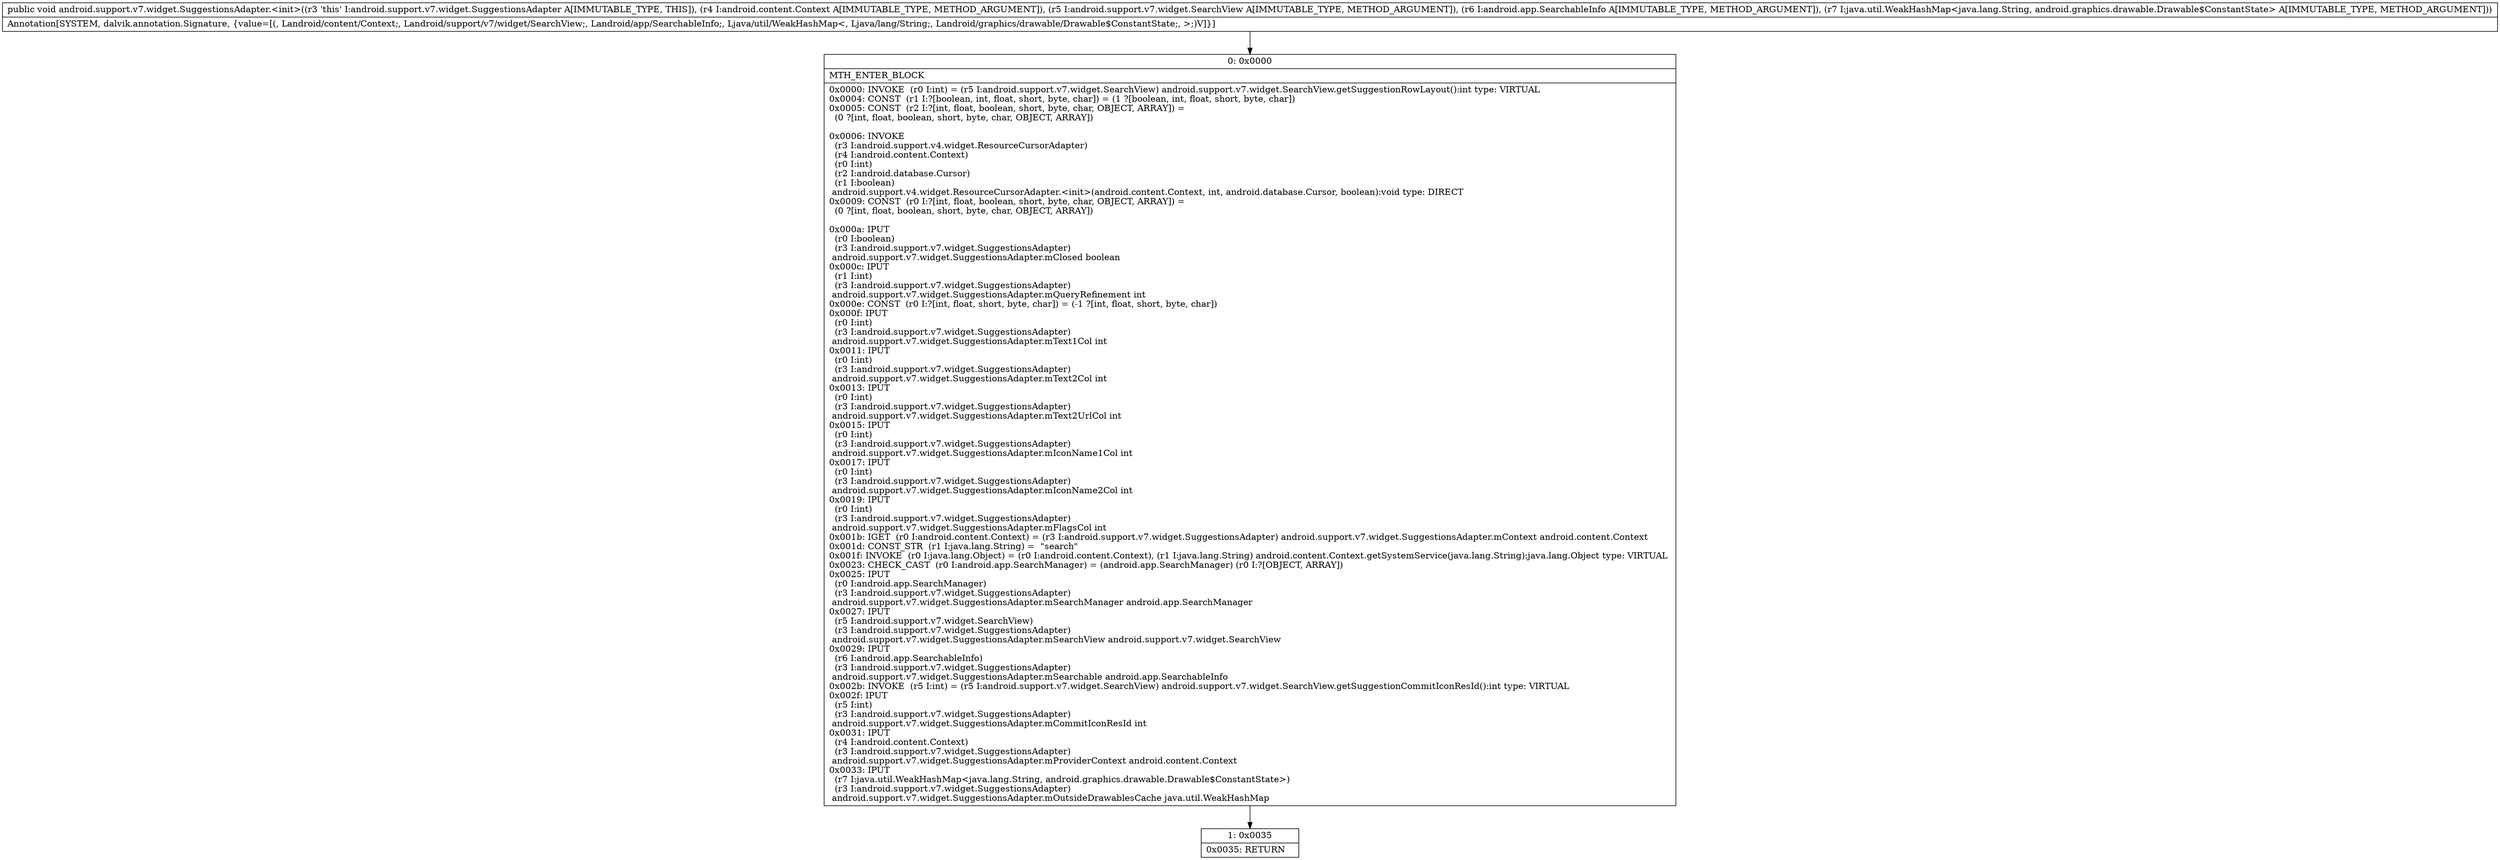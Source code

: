 digraph "CFG forandroid.support.v7.widget.SuggestionsAdapter.\<init\>(Landroid\/content\/Context;Landroid\/support\/v7\/widget\/SearchView;Landroid\/app\/SearchableInfo;Ljava\/util\/WeakHashMap;)V" {
Node_0 [shape=record,label="{0\:\ 0x0000|MTH_ENTER_BLOCK\l|0x0000: INVOKE  (r0 I:int) = (r5 I:android.support.v7.widget.SearchView) android.support.v7.widget.SearchView.getSuggestionRowLayout():int type: VIRTUAL \l0x0004: CONST  (r1 I:?[boolean, int, float, short, byte, char]) = (1 ?[boolean, int, float, short, byte, char]) \l0x0005: CONST  (r2 I:?[int, float, boolean, short, byte, char, OBJECT, ARRAY]) = \l  (0 ?[int, float, boolean, short, byte, char, OBJECT, ARRAY])\l \l0x0006: INVOKE  \l  (r3 I:android.support.v4.widget.ResourceCursorAdapter)\l  (r4 I:android.content.Context)\l  (r0 I:int)\l  (r2 I:android.database.Cursor)\l  (r1 I:boolean)\l android.support.v4.widget.ResourceCursorAdapter.\<init\>(android.content.Context, int, android.database.Cursor, boolean):void type: DIRECT \l0x0009: CONST  (r0 I:?[int, float, boolean, short, byte, char, OBJECT, ARRAY]) = \l  (0 ?[int, float, boolean, short, byte, char, OBJECT, ARRAY])\l \l0x000a: IPUT  \l  (r0 I:boolean)\l  (r3 I:android.support.v7.widget.SuggestionsAdapter)\l android.support.v7.widget.SuggestionsAdapter.mClosed boolean \l0x000c: IPUT  \l  (r1 I:int)\l  (r3 I:android.support.v7.widget.SuggestionsAdapter)\l android.support.v7.widget.SuggestionsAdapter.mQueryRefinement int \l0x000e: CONST  (r0 I:?[int, float, short, byte, char]) = (\-1 ?[int, float, short, byte, char]) \l0x000f: IPUT  \l  (r0 I:int)\l  (r3 I:android.support.v7.widget.SuggestionsAdapter)\l android.support.v7.widget.SuggestionsAdapter.mText1Col int \l0x0011: IPUT  \l  (r0 I:int)\l  (r3 I:android.support.v7.widget.SuggestionsAdapter)\l android.support.v7.widget.SuggestionsAdapter.mText2Col int \l0x0013: IPUT  \l  (r0 I:int)\l  (r3 I:android.support.v7.widget.SuggestionsAdapter)\l android.support.v7.widget.SuggestionsAdapter.mText2UrlCol int \l0x0015: IPUT  \l  (r0 I:int)\l  (r3 I:android.support.v7.widget.SuggestionsAdapter)\l android.support.v7.widget.SuggestionsAdapter.mIconName1Col int \l0x0017: IPUT  \l  (r0 I:int)\l  (r3 I:android.support.v7.widget.SuggestionsAdapter)\l android.support.v7.widget.SuggestionsAdapter.mIconName2Col int \l0x0019: IPUT  \l  (r0 I:int)\l  (r3 I:android.support.v7.widget.SuggestionsAdapter)\l android.support.v7.widget.SuggestionsAdapter.mFlagsCol int \l0x001b: IGET  (r0 I:android.content.Context) = (r3 I:android.support.v7.widget.SuggestionsAdapter) android.support.v7.widget.SuggestionsAdapter.mContext android.content.Context \l0x001d: CONST_STR  (r1 I:java.lang.String) =  \"search\" \l0x001f: INVOKE  (r0 I:java.lang.Object) = (r0 I:android.content.Context), (r1 I:java.lang.String) android.content.Context.getSystemService(java.lang.String):java.lang.Object type: VIRTUAL \l0x0023: CHECK_CAST  (r0 I:android.app.SearchManager) = (android.app.SearchManager) (r0 I:?[OBJECT, ARRAY]) \l0x0025: IPUT  \l  (r0 I:android.app.SearchManager)\l  (r3 I:android.support.v7.widget.SuggestionsAdapter)\l android.support.v7.widget.SuggestionsAdapter.mSearchManager android.app.SearchManager \l0x0027: IPUT  \l  (r5 I:android.support.v7.widget.SearchView)\l  (r3 I:android.support.v7.widget.SuggestionsAdapter)\l android.support.v7.widget.SuggestionsAdapter.mSearchView android.support.v7.widget.SearchView \l0x0029: IPUT  \l  (r6 I:android.app.SearchableInfo)\l  (r3 I:android.support.v7.widget.SuggestionsAdapter)\l android.support.v7.widget.SuggestionsAdapter.mSearchable android.app.SearchableInfo \l0x002b: INVOKE  (r5 I:int) = (r5 I:android.support.v7.widget.SearchView) android.support.v7.widget.SearchView.getSuggestionCommitIconResId():int type: VIRTUAL \l0x002f: IPUT  \l  (r5 I:int)\l  (r3 I:android.support.v7.widget.SuggestionsAdapter)\l android.support.v7.widget.SuggestionsAdapter.mCommitIconResId int \l0x0031: IPUT  \l  (r4 I:android.content.Context)\l  (r3 I:android.support.v7.widget.SuggestionsAdapter)\l android.support.v7.widget.SuggestionsAdapter.mProviderContext android.content.Context \l0x0033: IPUT  \l  (r7 I:java.util.WeakHashMap\<java.lang.String, android.graphics.drawable.Drawable$ConstantState\>)\l  (r3 I:android.support.v7.widget.SuggestionsAdapter)\l android.support.v7.widget.SuggestionsAdapter.mOutsideDrawablesCache java.util.WeakHashMap \l}"];
Node_1 [shape=record,label="{1\:\ 0x0035|0x0035: RETURN   \l}"];
MethodNode[shape=record,label="{public void android.support.v7.widget.SuggestionsAdapter.\<init\>((r3 'this' I:android.support.v7.widget.SuggestionsAdapter A[IMMUTABLE_TYPE, THIS]), (r4 I:android.content.Context A[IMMUTABLE_TYPE, METHOD_ARGUMENT]), (r5 I:android.support.v7.widget.SearchView A[IMMUTABLE_TYPE, METHOD_ARGUMENT]), (r6 I:android.app.SearchableInfo A[IMMUTABLE_TYPE, METHOD_ARGUMENT]), (r7 I:java.util.WeakHashMap\<java.lang.String, android.graphics.drawable.Drawable$ConstantState\> A[IMMUTABLE_TYPE, METHOD_ARGUMENT]))  | Annotation[SYSTEM, dalvik.annotation.Signature, \{value=[(, Landroid\/content\/Context;, Landroid\/support\/v7\/widget\/SearchView;, Landroid\/app\/SearchableInfo;, Ljava\/util\/WeakHashMap\<, Ljava\/lang\/String;, Landroid\/graphics\/drawable\/Drawable$ConstantState;, \>;)V]\}]\l}"];
MethodNode -> Node_0;
Node_0 -> Node_1;
}

